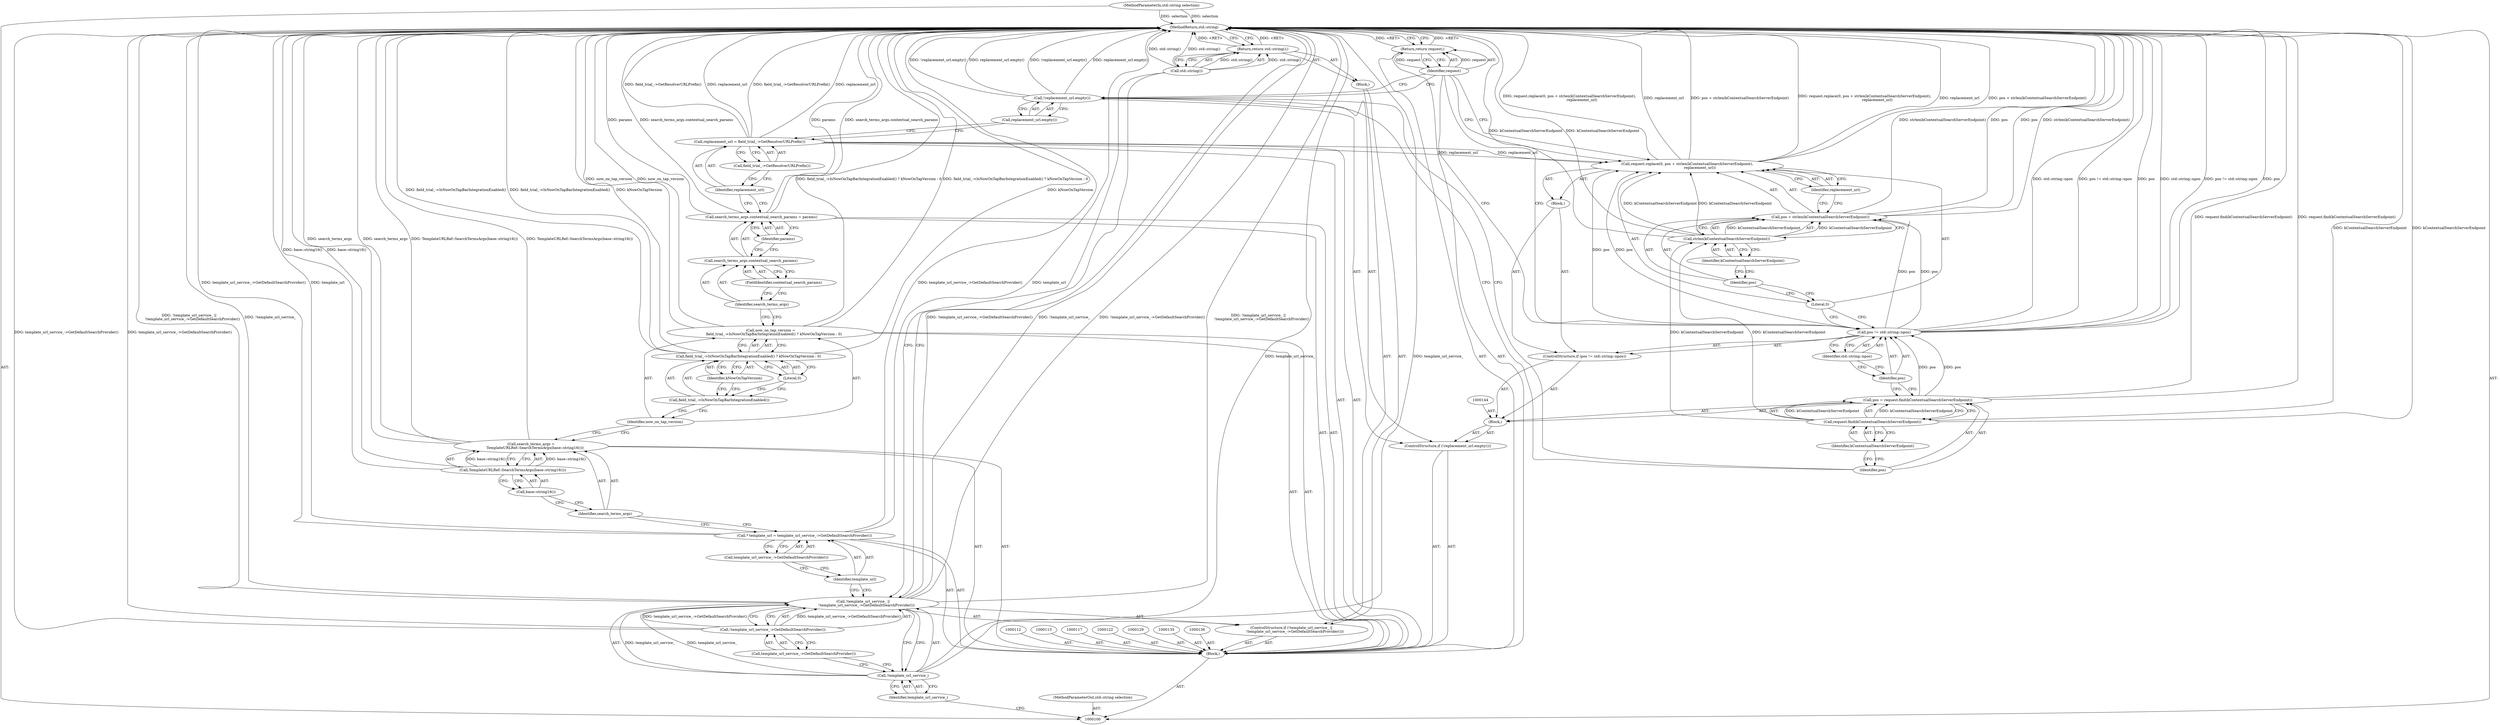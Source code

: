 digraph "1_Chrome_c0947dabeaa10da67798c1bbc668dca4b280cad5" {
"1000163" [label="(MethodReturn,std::string)"];
"1000101" [label="(MethodParameterIn,std::string selection)"];
"1000245" [label="(MethodParameterOut,std::string selection)"];
"1000102" [label="(Block,)"];
"1000118" [label="(Call,search_terms_args =\n       TemplateURLRef::SearchTermsArgs(base::string16()))"];
"1000119" [label="(Identifier,search_terms_args)"];
"1000121" [label="(Call,base::string16())"];
"1000120" [label="(Call,TemplateURLRef::SearchTermsArgs(base::string16()))"];
"1000123" [label="(Call,now_on_tap_version =\n      field_trial_->IsNowOnTapBarIntegrationEnabled() ? kNowOnTapVersion : 0)"];
"1000124" [label="(Identifier,now_on_tap_version)"];
"1000127" [label="(Identifier,kNowOnTapVersion)"];
"1000125" [label="(Call,field_trial_->IsNowOnTapBarIntegrationEnabled() ? kNowOnTapVersion : 0)"];
"1000126" [label="(Call,field_trial_->IsNowOnTapBarIntegrationEnabled())"];
"1000128" [label="(Literal,0)"];
"1000103" [label="(ControlStructure,if (!template_url_service_ ||\n      !template_url_service_->GetDefaultSearchProvider()))"];
"1000104" [label="(Call,!template_url_service_ ||\n      !template_url_service_->GetDefaultSearchProvider())"];
"1000105" [label="(Call,!template_url_service_)"];
"1000106" [label="(Identifier,template_url_service_)"];
"1000133" [label="(FieldIdentifier,contextual_search_params)"];
"1000130" [label="(Call,search_terms_args.contextual_search_params = params)"];
"1000131" [label="(Call,search_terms_args.contextual_search_params)"];
"1000132" [label="(Identifier,search_terms_args)"];
"1000134" [label="(Identifier,params)"];
"1000137" [label="(Call,replacement_url = field_trial_->GetResolverURLPrefix())"];
"1000138" [label="(Identifier,replacement_url)"];
"1000139" [label="(Call,field_trial_->GetResolverURLPrefix())"];
"1000109" [label="(Block,)"];
"1000107" [label="(Call,!template_url_service_->GetDefaultSearchProvider())"];
"1000108" [label="(Call,template_url_service_->GetDefaultSearchProvider())"];
"1000140" [label="(ControlStructure,if (!replacement_url.empty()))"];
"1000141" [label="(Call,!replacement_url.empty())"];
"1000142" [label="(Call,replacement_url.empty())"];
"1000145" [label="(Call,pos = request.find(kContextualSearchServerEndpoint))"];
"1000146" [label="(Identifier,pos)"];
"1000147" [label="(Call,request.find(kContextualSearchServerEndpoint))"];
"1000148" [label="(Identifier,kContextualSearchServerEndpoint)"];
"1000143" [label="(Block,)"];
"1000152" [label="(Identifier,std::string::npos)"];
"1000153" [label="(Block,)"];
"1000149" [label="(ControlStructure,if (pos != std::string::npos))"];
"1000150" [label="(Call,pos != std::string::npos)"];
"1000151" [label="(Identifier,pos)"];
"1000155" [label="(Literal,0)"];
"1000156" [label="(Call,pos + strlen(kContextualSearchServerEndpoint))"];
"1000157" [label="(Identifier,pos)"];
"1000158" [label="(Call,strlen(kContextualSearchServerEndpoint))"];
"1000159" [label="(Identifier,kContextualSearchServerEndpoint)"];
"1000154" [label="(Call,request.replace(0, pos + strlen(kContextualSearchServerEndpoint),\n                      replacement_url))"];
"1000160" [label="(Identifier,replacement_url)"];
"1000161" [label="(Return,return request;)"];
"1000162" [label="(Identifier,request)"];
"1000111" [label="(Call,std::string())"];
"1000110" [label="(Return,return std::string();)"];
"1000114" [label="(Call,* template_url = template_url_service_->GetDefaultSearchProvider())"];
"1000115" [label="(Identifier,template_url)"];
"1000116" [label="(Call,template_url_service_->GetDefaultSearchProvider())"];
"1000163" -> "1000100"  [label="AST: "];
"1000163" -> "1000110"  [label="CFG: "];
"1000163" -> "1000161"  [label="CFG: "];
"1000161" -> "1000163"  [label="DDG: <RET>"];
"1000158" -> "1000163"  [label="DDG: kContextualSearchServerEndpoint"];
"1000141" -> "1000163"  [label="DDG: replacement_url.empty()"];
"1000141" -> "1000163"  [label="DDG: !replacement_url.empty()"];
"1000123" -> "1000163"  [label="DDG: field_trial_->IsNowOnTapBarIntegrationEnabled() ? kNowOnTapVersion : 0"];
"1000123" -> "1000163"  [label="DDG: now_on_tap_version"];
"1000107" -> "1000163"  [label="DDG: template_url_service_->GetDefaultSearchProvider()"];
"1000156" -> "1000163"  [label="DDG: pos"];
"1000156" -> "1000163"  [label="DDG: strlen(kContextualSearchServerEndpoint)"];
"1000104" -> "1000163"  [label="DDG: !template_url_service_ ||\n      !template_url_service_->GetDefaultSearchProvider()"];
"1000104" -> "1000163"  [label="DDG: !template_url_service_"];
"1000104" -> "1000163"  [label="DDG: !template_url_service_->GetDefaultSearchProvider()"];
"1000150" -> "1000163"  [label="DDG: std::string::npos"];
"1000150" -> "1000163"  [label="DDG: pos != std::string::npos"];
"1000150" -> "1000163"  [label="DDG: pos"];
"1000147" -> "1000163"  [label="DDG: kContextualSearchServerEndpoint"];
"1000125" -> "1000163"  [label="DDG: kNowOnTapVersion"];
"1000125" -> "1000163"  [label="DDG: field_trial_->IsNowOnTapBarIntegrationEnabled()"];
"1000154" -> "1000163"  [label="DDG: request.replace(0, pos + strlen(kContextualSearchServerEndpoint),\n                      replacement_url)"];
"1000154" -> "1000163"  [label="DDG: replacement_url"];
"1000154" -> "1000163"  [label="DDG: pos + strlen(kContextualSearchServerEndpoint)"];
"1000118" -> "1000163"  [label="DDG: search_terms_args"];
"1000118" -> "1000163"  [label="DDG: TemplateURLRef::SearchTermsArgs(base::string16())"];
"1000137" -> "1000163"  [label="DDG: field_trial_->GetResolverURLPrefix()"];
"1000137" -> "1000163"  [label="DDG: replacement_url"];
"1000130" -> "1000163"  [label="DDG: params"];
"1000130" -> "1000163"  [label="DDG: search_terms_args.contextual_search_params"];
"1000114" -> "1000163"  [label="DDG: template_url"];
"1000114" -> "1000163"  [label="DDG: template_url_service_->GetDefaultSearchProvider()"];
"1000120" -> "1000163"  [label="DDG: base::string16()"];
"1000101" -> "1000163"  [label="DDG: selection"];
"1000145" -> "1000163"  [label="DDG: request.find(kContextualSearchServerEndpoint)"];
"1000111" -> "1000163"  [label="DDG: std::string()"];
"1000105" -> "1000163"  [label="DDG: template_url_service_"];
"1000110" -> "1000163"  [label="DDG: <RET>"];
"1000101" -> "1000100"  [label="AST: "];
"1000101" -> "1000163"  [label="DDG: selection"];
"1000245" -> "1000100"  [label="AST: "];
"1000102" -> "1000100"  [label="AST: "];
"1000103" -> "1000102"  [label="AST: "];
"1000112" -> "1000102"  [label="AST: "];
"1000113" -> "1000102"  [label="AST: "];
"1000114" -> "1000102"  [label="AST: "];
"1000117" -> "1000102"  [label="AST: "];
"1000118" -> "1000102"  [label="AST: "];
"1000122" -> "1000102"  [label="AST: "];
"1000123" -> "1000102"  [label="AST: "];
"1000129" -> "1000102"  [label="AST: "];
"1000130" -> "1000102"  [label="AST: "];
"1000135" -> "1000102"  [label="AST: "];
"1000136" -> "1000102"  [label="AST: "];
"1000137" -> "1000102"  [label="AST: "];
"1000140" -> "1000102"  [label="AST: "];
"1000161" -> "1000102"  [label="AST: "];
"1000118" -> "1000102"  [label="AST: "];
"1000118" -> "1000120"  [label="CFG: "];
"1000119" -> "1000118"  [label="AST: "];
"1000120" -> "1000118"  [label="AST: "];
"1000124" -> "1000118"  [label="CFG: "];
"1000118" -> "1000163"  [label="DDG: search_terms_args"];
"1000118" -> "1000163"  [label="DDG: TemplateURLRef::SearchTermsArgs(base::string16())"];
"1000120" -> "1000118"  [label="DDG: base::string16()"];
"1000119" -> "1000118"  [label="AST: "];
"1000119" -> "1000114"  [label="CFG: "];
"1000121" -> "1000119"  [label="CFG: "];
"1000121" -> "1000120"  [label="AST: "];
"1000121" -> "1000119"  [label="CFG: "];
"1000120" -> "1000121"  [label="CFG: "];
"1000120" -> "1000118"  [label="AST: "];
"1000120" -> "1000121"  [label="CFG: "];
"1000121" -> "1000120"  [label="AST: "];
"1000118" -> "1000120"  [label="CFG: "];
"1000120" -> "1000163"  [label="DDG: base::string16()"];
"1000120" -> "1000118"  [label="DDG: base::string16()"];
"1000123" -> "1000102"  [label="AST: "];
"1000123" -> "1000125"  [label="CFG: "];
"1000124" -> "1000123"  [label="AST: "];
"1000125" -> "1000123"  [label="AST: "];
"1000132" -> "1000123"  [label="CFG: "];
"1000123" -> "1000163"  [label="DDG: field_trial_->IsNowOnTapBarIntegrationEnabled() ? kNowOnTapVersion : 0"];
"1000123" -> "1000163"  [label="DDG: now_on_tap_version"];
"1000124" -> "1000123"  [label="AST: "];
"1000124" -> "1000118"  [label="CFG: "];
"1000126" -> "1000124"  [label="CFG: "];
"1000127" -> "1000125"  [label="AST: "];
"1000127" -> "1000126"  [label="CFG: "];
"1000125" -> "1000127"  [label="CFG: "];
"1000125" -> "1000123"  [label="AST: "];
"1000125" -> "1000127"  [label="CFG: "];
"1000125" -> "1000128"  [label="CFG: "];
"1000126" -> "1000125"  [label="AST: "];
"1000127" -> "1000125"  [label="AST: "];
"1000128" -> "1000125"  [label="AST: "];
"1000123" -> "1000125"  [label="CFG: "];
"1000125" -> "1000163"  [label="DDG: kNowOnTapVersion"];
"1000125" -> "1000163"  [label="DDG: field_trial_->IsNowOnTapBarIntegrationEnabled()"];
"1000126" -> "1000125"  [label="AST: "];
"1000126" -> "1000124"  [label="CFG: "];
"1000127" -> "1000126"  [label="CFG: "];
"1000128" -> "1000126"  [label="CFG: "];
"1000128" -> "1000125"  [label="AST: "];
"1000128" -> "1000126"  [label="CFG: "];
"1000125" -> "1000128"  [label="CFG: "];
"1000103" -> "1000102"  [label="AST: "];
"1000104" -> "1000103"  [label="AST: "];
"1000109" -> "1000103"  [label="AST: "];
"1000104" -> "1000103"  [label="AST: "];
"1000104" -> "1000105"  [label="CFG: "];
"1000104" -> "1000107"  [label="CFG: "];
"1000105" -> "1000104"  [label="AST: "];
"1000107" -> "1000104"  [label="AST: "];
"1000111" -> "1000104"  [label="CFG: "];
"1000115" -> "1000104"  [label="CFG: "];
"1000104" -> "1000163"  [label="DDG: !template_url_service_ ||\n      !template_url_service_->GetDefaultSearchProvider()"];
"1000104" -> "1000163"  [label="DDG: !template_url_service_"];
"1000104" -> "1000163"  [label="DDG: !template_url_service_->GetDefaultSearchProvider()"];
"1000105" -> "1000104"  [label="DDG: template_url_service_"];
"1000107" -> "1000104"  [label="DDG: template_url_service_->GetDefaultSearchProvider()"];
"1000105" -> "1000104"  [label="AST: "];
"1000105" -> "1000106"  [label="CFG: "];
"1000106" -> "1000105"  [label="AST: "];
"1000108" -> "1000105"  [label="CFG: "];
"1000104" -> "1000105"  [label="CFG: "];
"1000105" -> "1000163"  [label="DDG: template_url_service_"];
"1000105" -> "1000104"  [label="DDG: template_url_service_"];
"1000106" -> "1000105"  [label="AST: "];
"1000106" -> "1000100"  [label="CFG: "];
"1000105" -> "1000106"  [label="CFG: "];
"1000133" -> "1000131"  [label="AST: "];
"1000133" -> "1000132"  [label="CFG: "];
"1000131" -> "1000133"  [label="CFG: "];
"1000130" -> "1000102"  [label="AST: "];
"1000130" -> "1000134"  [label="CFG: "];
"1000131" -> "1000130"  [label="AST: "];
"1000134" -> "1000130"  [label="AST: "];
"1000138" -> "1000130"  [label="CFG: "];
"1000130" -> "1000163"  [label="DDG: params"];
"1000130" -> "1000163"  [label="DDG: search_terms_args.contextual_search_params"];
"1000131" -> "1000130"  [label="AST: "];
"1000131" -> "1000133"  [label="CFG: "];
"1000132" -> "1000131"  [label="AST: "];
"1000133" -> "1000131"  [label="AST: "];
"1000134" -> "1000131"  [label="CFG: "];
"1000132" -> "1000131"  [label="AST: "];
"1000132" -> "1000123"  [label="CFG: "];
"1000133" -> "1000132"  [label="CFG: "];
"1000134" -> "1000130"  [label="AST: "];
"1000134" -> "1000131"  [label="CFG: "];
"1000130" -> "1000134"  [label="CFG: "];
"1000137" -> "1000102"  [label="AST: "];
"1000137" -> "1000139"  [label="CFG: "];
"1000138" -> "1000137"  [label="AST: "];
"1000139" -> "1000137"  [label="AST: "];
"1000142" -> "1000137"  [label="CFG: "];
"1000137" -> "1000163"  [label="DDG: field_trial_->GetResolverURLPrefix()"];
"1000137" -> "1000163"  [label="DDG: replacement_url"];
"1000137" -> "1000154"  [label="DDG: replacement_url"];
"1000138" -> "1000137"  [label="AST: "];
"1000138" -> "1000130"  [label="CFG: "];
"1000139" -> "1000138"  [label="CFG: "];
"1000139" -> "1000137"  [label="AST: "];
"1000139" -> "1000138"  [label="CFG: "];
"1000137" -> "1000139"  [label="CFG: "];
"1000109" -> "1000103"  [label="AST: "];
"1000110" -> "1000109"  [label="AST: "];
"1000107" -> "1000104"  [label="AST: "];
"1000107" -> "1000108"  [label="CFG: "];
"1000108" -> "1000107"  [label="AST: "];
"1000104" -> "1000107"  [label="CFG: "];
"1000107" -> "1000163"  [label="DDG: template_url_service_->GetDefaultSearchProvider()"];
"1000107" -> "1000104"  [label="DDG: template_url_service_->GetDefaultSearchProvider()"];
"1000108" -> "1000107"  [label="AST: "];
"1000108" -> "1000105"  [label="CFG: "];
"1000107" -> "1000108"  [label="CFG: "];
"1000140" -> "1000102"  [label="AST: "];
"1000141" -> "1000140"  [label="AST: "];
"1000143" -> "1000140"  [label="AST: "];
"1000141" -> "1000140"  [label="AST: "];
"1000141" -> "1000142"  [label="CFG: "];
"1000142" -> "1000141"  [label="AST: "];
"1000146" -> "1000141"  [label="CFG: "];
"1000162" -> "1000141"  [label="CFG: "];
"1000141" -> "1000163"  [label="DDG: replacement_url.empty()"];
"1000141" -> "1000163"  [label="DDG: !replacement_url.empty()"];
"1000142" -> "1000141"  [label="AST: "];
"1000142" -> "1000137"  [label="CFG: "];
"1000141" -> "1000142"  [label="CFG: "];
"1000145" -> "1000143"  [label="AST: "];
"1000145" -> "1000147"  [label="CFG: "];
"1000146" -> "1000145"  [label="AST: "];
"1000147" -> "1000145"  [label="AST: "];
"1000151" -> "1000145"  [label="CFG: "];
"1000145" -> "1000163"  [label="DDG: request.find(kContextualSearchServerEndpoint)"];
"1000147" -> "1000145"  [label="DDG: kContextualSearchServerEndpoint"];
"1000145" -> "1000150"  [label="DDG: pos"];
"1000146" -> "1000145"  [label="AST: "];
"1000146" -> "1000141"  [label="CFG: "];
"1000148" -> "1000146"  [label="CFG: "];
"1000147" -> "1000145"  [label="AST: "];
"1000147" -> "1000148"  [label="CFG: "];
"1000148" -> "1000147"  [label="AST: "];
"1000145" -> "1000147"  [label="CFG: "];
"1000147" -> "1000163"  [label="DDG: kContextualSearchServerEndpoint"];
"1000147" -> "1000145"  [label="DDG: kContextualSearchServerEndpoint"];
"1000147" -> "1000158"  [label="DDG: kContextualSearchServerEndpoint"];
"1000148" -> "1000147"  [label="AST: "];
"1000148" -> "1000146"  [label="CFG: "];
"1000147" -> "1000148"  [label="CFG: "];
"1000143" -> "1000140"  [label="AST: "];
"1000144" -> "1000143"  [label="AST: "];
"1000145" -> "1000143"  [label="AST: "];
"1000149" -> "1000143"  [label="AST: "];
"1000152" -> "1000150"  [label="AST: "];
"1000152" -> "1000151"  [label="CFG: "];
"1000150" -> "1000152"  [label="CFG: "];
"1000153" -> "1000149"  [label="AST: "];
"1000154" -> "1000153"  [label="AST: "];
"1000149" -> "1000143"  [label="AST: "];
"1000150" -> "1000149"  [label="AST: "];
"1000153" -> "1000149"  [label="AST: "];
"1000150" -> "1000149"  [label="AST: "];
"1000150" -> "1000152"  [label="CFG: "];
"1000151" -> "1000150"  [label="AST: "];
"1000152" -> "1000150"  [label="AST: "];
"1000155" -> "1000150"  [label="CFG: "];
"1000162" -> "1000150"  [label="CFG: "];
"1000150" -> "1000163"  [label="DDG: std::string::npos"];
"1000150" -> "1000163"  [label="DDG: pos != std::string::npos"];
"1000150" -> "1000163"  [label="DDG: pos"];
"1000145" -> "1000150"  [label="DDG: pos"];
"1000150" -> "1000154"  [label="DDG: pos"];
"1000150" -> "1000156"  [label="DDG: pos"];
"1000151" -> "1000150"  [label="AST: "];
"1000151" -> "1000145"  [label="CFG: "];
"1000152" -> "1000151"  [label="CFG: "];
"1000155" -> "1000154"  [label="AST: "];
"1000155" -> "1000150"  [label="CFG: "];
"1000157" -> "1000155"  [label="CFG: "];
"1000156" -> "1000154"  [label="AST: "];
"1000156" -> "1000158"  [label="CFG: "];
"1000157" -> "1000156"  [label="AST: "];
"1000158" -> "1000156"  [label="AST: "];
"1000160" -> "1000156"  [label="CFG: "];
"1000156" -> "1000163"  [label="DDG: pos"];
"1000156" -> "1000163"  [label="DDG: strlen(kContextualSearchServerEndpoint)"];
"1000150" -> "1000156"  [label="DDG: pos"];
"1000158" -> "1000156"  [label="DDG: kContextualSearchServerEndpoint"];
"1000157" -> "1000156"  [label="AST: "];
"1000157" -> "1000155"  [label="CFG: "];
"1000159" -> "1000157"  [label="CFG: "];
"1000158" -> "1000156"  [label="AST: "];
"1000158" -> "1000159"  [label="CFG: "];
"1000159" -> "1000158"  [label="AST: "];
"1000156" -> "1000158"  [label="CFG: "];
"1000158" -> "1000163"  [label="DDG: kContextualSearchServerEndpoint"];
"1000158" -> "1000154"  [label="DDG: kContextualSearchServerEndpoint"];
"1000158" -> "1000156"  [label="DDG: kContextualSearchServerEndpoint"];
"1000147" -> "1000158"  [label="DDG: kContextualSearchServerEndpoint"];
"1000159" -> "1000158"  [label="AST: "];
"1000159" -> "1000157"  [label="CFG: "];
"1000158" -> "1000159"  [label="CFG: "];
"1000154" -> "1000153"  [label="AST: "];
"1000154" -> "1000160"  [label="CFG: "];
"1000155" -> "1000154"  [label="AST: "];
"1000156" -> "1000154"  [label="AST: "];
"1000160" -> "1000154"  [label="AST: "];
"1000162" -> "1000154"  [label="CFG: "];
"1000154" -> "1000163"  [label="DDG: request.replace(0, pos + strlen(kContextualSearchServerEndpoint),\n                      replacement_url)"];
"1000154" -> "1000163"  [label="DDG: replacement_url"];
"1000154" -> "1000163"  [label="DDG: pos + strlen(kContextualSearchServerEndpoint)"];
"1000150" -> "1000154"  [label="DDG: pos"];
"1000158" -> "1000154"  [label="DDG: kContextualSearchServerEndpoint"];
"1000137" -> "1000154"  [label="DDG: replacement_url"];
"1000160" -> "1000154"  [label="AST: "];
"1000160" -> "1000156"  [label="CFG: "];
"1000154" -> "1000160"  [label="CFG: "];
"1000161" -> "1000102"  [label="AST: "];
"1000161" -> "1000162"  [label="CFG: "];
"1000162" -> "1000161"  [label="AST: "];
"1000163" -> "1000161"  [label="CFG: "];
"1000161" -> "1000163"  [label="DDG: <RET>"];
"1000162" -> "1000161"  [label="DDG: request"];
"1000162" -> "1000161"  [label="AST: "];
"1000162" -> "1000154"  [label="CFG: "];
"1000162" -> "1000150"  [label="CFG: "];
"1000162" -> "1000141"  [label="CFG: "];
"1000161" -> "1000162"  [label="CFG: "];
"1000162" -> "1000161"  [label="DDG: request"];
"1000111" -> "1000110"  [label="AST: "];
"1000111" -> "1000104"  [label="CFG: "];
"1000110" -> "1000111"  [label="CFG: "];
"1000111" -> "1000163"  [label="DDG: std::string()"];
"1000111" -> "1000110"  [label="DDG: std::string()"];
"1000110" -> "1000109"  [label="AST: "];
"1000110" -> "1000111"  [label="CFG: "];
"1000111" -> "1000110"  [label="AST: "];
"1000163" -> "1000110"  [label="CFG: "];
"1000110" -> "1000163"  [label="DDG: <RET>"];
"1000111" -> "1000110"  [label="DDG: std::string()"];
"1000114" -> "1000102"  [label="AST: "];
"1000114" -> "1000116"  [label="CFG: "];
"1000115" -> "1000114"  [label="AST: "];
"1000116" -> "1000114"  [label="AST: "];
"1000119" -> "1000114"  [label="CFG: "];
"1000114" -> "1000163"  [label="DDG: template_url"];
"1000114" -> "1000163"  [label="DDG: template_url_service_->GetDefaultSearchProvider()"];
"1000115" -> "1000114"  [label="AST: "];
"1000115" -> "1000104"  [label="CFG: "];
"1000116" -> "1000115"  [label="CFG: "];
"1000116" -> "1000114"  [label="AST: "];
"1000116" -> "1000115"  [label="CFG: "];
"1000114" -> "1000116"  [label="CFG: "];
}
